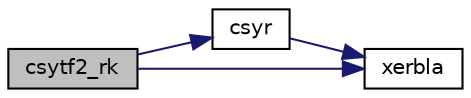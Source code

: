 digraph "csytf2_rk"
{
 // LATEX_PDF_SIZE
  edge [fontname="Helvetica",fontsize="10",labelfontname="Helvetica",labelfontsize="10"];
  node [fontname="Helvetica",fontsize="10",shape=record];
  rankdir="LR";
  Node1 [label="csytf2_rk",height=0.2,width=0.4,color="black", fillcolor="grey75", style="filled", fontcolor="black",tooltip="CSYTF2_RK computes the factorization of a complex symmetric indefinite matrix using the bounded Bunch..."];
  Node1 -> Node2 [color="midnightblue",fontsize="10",style="solid",fontname="Helvetica"];
  Node2 [label="csyr",height=0.2,width=0.4,color="black", fillcolor="white", style="filled",URL="$csyr_8f.html#ab7fbaf7c4477110907f682b250b24abe",tooltip="CSYR performs the symmetric rank-1 update of a complex symmetric matrix."];
  Node2 -> Node3 [color="midnightblue",fontsize="10",style="solid",fontname="Helvetica"];
  Node3 [label="xerbla",height=0.2,width=0.4,color="black", fillcolor="white", style="filled",URL="$xerbla_8f.html#a377ee61015baf8dea7770b3a404b1c07",tooltip="XERBLA"];
  Node1 -> Node3 [color="midnightblue",fontsize="10",style="solid",fontname="Helvetica"];
}
